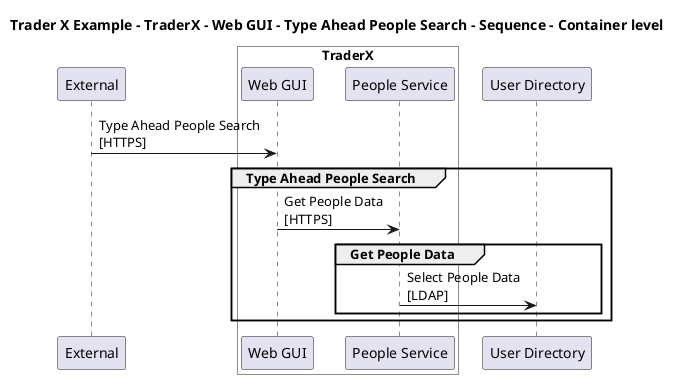 @startuml

title Trader X Example - TraderX - Web GUI - Type Ahead People Search - Sequence - Container level

participant "External" as C4InterFlow.SoftwareSystems.ExternalSystem

box "TraderX" #White
    participant "Web GUI" as TraderXExample.SoftwareSystems.TraderX.Containers.WebGUI
    participant "People Service" as TraderXExample.SoftwareSystems.TraderX.Containers.PeopleService
end box

participant "User Directory" as TraderXExample.SoftwareSystems.UserDirectory

C4InterFlow.SoftwareSystems.ExternalSystem -> TraderXExample.SoftwareSystems.TraderX.Containers.WebGUI : Type Ahead People Search\n[HTTPS]
group Type Ahead People Search
TraderXExample.SoftwareSystems.TraderX.Containers.WebGUI -> TraderXExample.SoftwareSystems.TraderX.Containers.PeopleService : Get People Data\n[HTTPS]
group Get People Data
TraderXExample.SoftwareSystems.TraderX.Containers.PeopleService -> TraderXExample.SoftwareSystems.UserDirectory : Select People Data\n[LDAP]
end
end


@enduml

